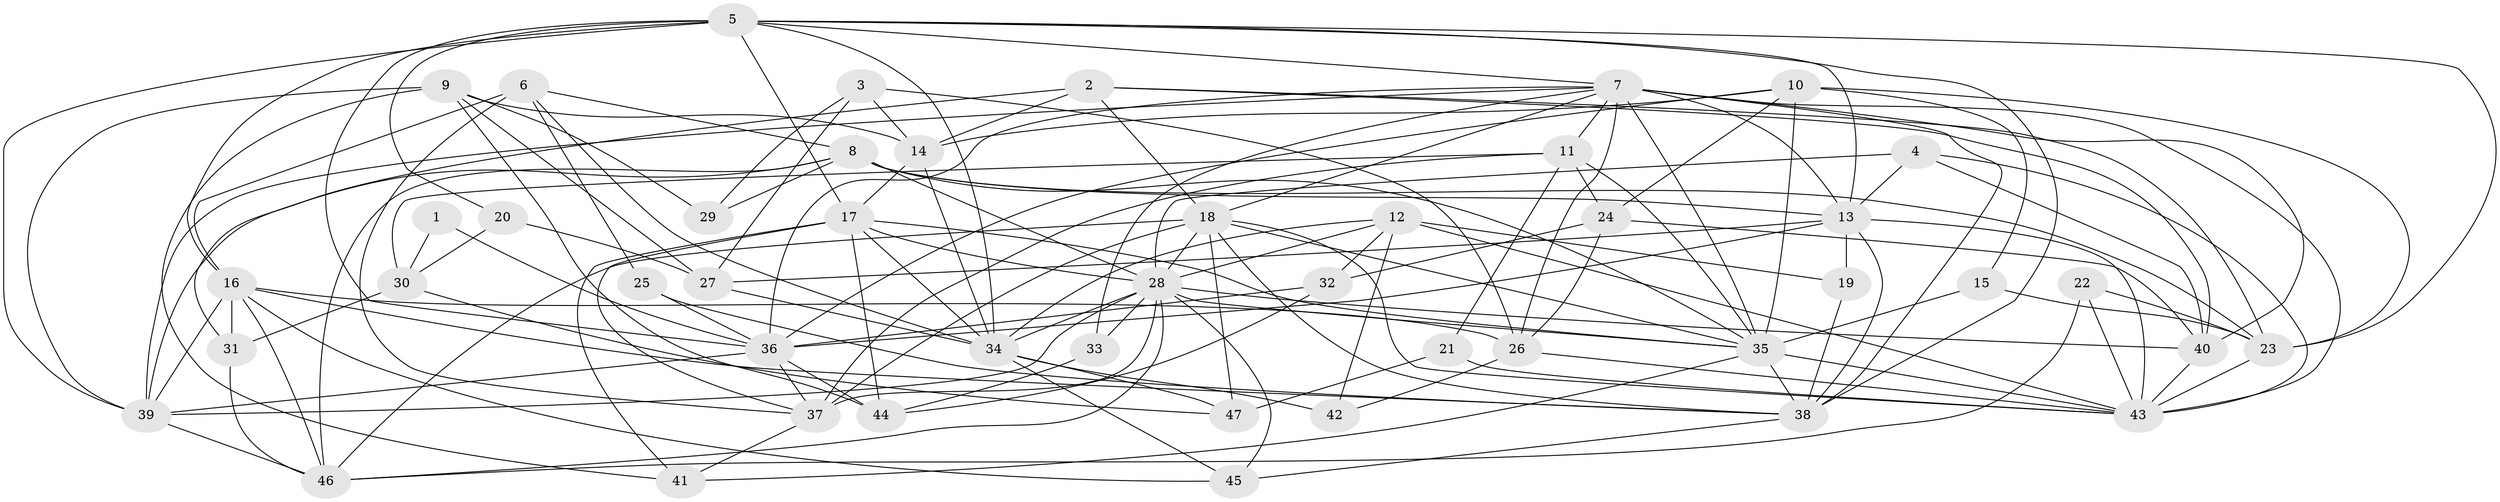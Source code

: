 // original degree distribution, {2: 0.12931034482758622, 3: 0.29310344827586204, 7: 0.02586206896551724, 6: 0.08620689655172414, 4: 0.27586206896551724, 5: 0.15517241379310345, 9: 0.008620689655172414, 8: 0.02586206896551724}
// Generated by graph-tools (version 1.1) at 2025/37/03/04/25 23:37:01]
// undirected, 47 vertices, 143 edges
graph export_dot {
  node [color=gray90,style=filled];
  1;
  2;
  3;
  4;
  5;
  6;
  7;
  8;
  9;
  10;
  11;
  12;
  13;
  14;
  15;
  16;
  17;
  18;
  19;
  20;
  21;
  22;
  23;
  24;
  25;
  26;
  27;
  28;
  29;
  30;
  31;
  32;
  33;
  34;
  35;
  36;
  37;
  38;
  39;
  40;
  41;
  42;
  43;
  44;
  45;
  46;
  47;
  1 -- 30 [weight=1.0];
  1 -- 36 [weight=1.0];
  2 -- 14 [weight=1.0];
  2 -- 18 [weight=1.0];
  2 -- 23 [weight=1.0];
  2 -- 31 [weight=1.0];
  2 -- 40 [weight=1.0];
  3 -- 14 [weight=1.0];
  3 -- 26 [weight=2.0];
  3 -- 27 [weight=2.0];
  3 -- 29 [weight=1.0];
  4 -- 13 [weight=1.0];
  4 -- 28 [weight=1.0];
  4 -- 40 [weight=1.0];
  4 -- 43 [weight=1.0];
  5 -- 7 [weight=1.0];
  5 -- 13 [weight=1.0];
  5 -- 16 [weight=1.0];
  5 -- 17 [weight=2.0];
  5 -- 20 [weight=1.0];
  5 -- 23 [weight=1.0];
  5 -- 34 [weight=1.0];
  5 -- 36 [weight=1.0];
  5 -- 38 [weight=1.0];
  5 -- 39 [weight=2.0];
  6 -- 8 [weight=1.0];
  6 -- 16 [weight=1.0];
  6 -- 25 [weight=1.0];
  6 -- 34 [weight=1.0];
  6 -- 37 [weight=1.0];
  7 -- 11 [weight=1.0];
  7 -- 13 [weight=1.0];
  7 -- 18 [weight=1.0];
  7 -- 26 [weight=1.0];
  7 -- 33 [weight=1.0];
  7 -- 35 [weight=1.0];
  7 -- 36 [weight=1.0];
  7 -- 38 [weight=2.0];
  7 -- 39 [weight=1.0];
  7 -- 40 [weight=1.0];
  7 -- 43 [weight=1.0];
  8 -- 13 [weight=1.0];
  8 -- 23 [weight=1.0];
  8 -- 28 [weight=1.0];
  8 -- 29 [weight=1.0];
  8 -- 35 [weight=1.0];
  8 -- 39 [weight=1.0];
  8 -- 46 [weight=1.0];
  9 -- 14 [weight=1.0];
  9 -- 27 [weight=1.0];
  9 -- 29 [weight=1.0];
  9 -- 39 [weight=1.0];
  9 -- 41 [weight=1.0];
  9 -- 44 [weight=1.0];
  10 -- 14 [weight=1.0];
  10 -- 15 [weight=1.0];
  10 -- 23 [weight=1.0];
  10 -- 24 [weight=1.0];
  10 -- 35 [weight=2.0];
  10 -- 36 [weight=1.0];
  11 -- 21 [weight=1.0];
  11 -- 24 [weight=1.0];
  11 -- 30 [weight=1.0];
  11 -- 35 [weight=1.0];
  11 -- 37 [weight=1.0];
  12 -- 19 [weight=2.0];
  12 -- 28 [weight=1.0];
  12 -- 32 [weight=1.0];
  12 -- 34 [weight=1.0];
  12 -- 42 [weight=1.0];
  12 -- 43 [weight=1.0];
  13 -- 19 [weight=1.0];
  13 -- 27 [weight=1.0];
  13 -- 36 [weight=1.0];
  13 -- 38 [weight=1.0];
  13 -- 43 [weight=1.0];
  14 -- 17 [weight=1.0];
  14 -- 34 [weight=1.0];
  15 -- 23 [weight=1.0];
  15 -- 35 [weight=2.0];
  16 -- 26 [weight=2.0];
  16 -- 31 [weight=1.0];
  16 -- 38 [weight=1.0];
  16 -- 39 [weight=1.0];
  16 -- 45 [weight=1.0];
  16 -- 46 [weight=1.0];
  17 -- 28 [weight=1.0];
  17 -- 34 [weight=1.0];
  17 -- 35 [weight=1.0];
  17 -- 37 [weight=1.0];
  17 -- 41 [weight=1.0];
  17 -- 44 [weight=1.0];
  18 -- 28 [weight=1.0];
  18 -- 35 [weight=1.0];
  18 -- 37 [weight=3.0];
  18 -- 38 [weight=1.0];
  18 -- 43 [weight=1.0];
  18 -- 46 [weight=1.0];
  18 -- 47 [weight=1.0];
  19 -- 38 [weight=1.0];
  20 -- 27 [weight=1.0];
  20 -- 30 [weight=1.0];
  21 -- 43 [weight=1.0];
  21 -- 47 [weight=1.0];
  22 -- 23 [weight=1.0];
  22 -- 43 [weight=1.0];
  22 -- 46 [weight=1.0];
  23 -- 43 [weight=2.0];
  24 -- 26 [weight=1.0];
  24 -- 32 [weight=1.0];
  24 -- 40 [weight=1.0];
  25 -- 36 [weight=1.0];
  25 -- 38 [weight=1.0];
  26 -- 42 [weight=1.0];
  26 -- 43 [weight=1.0];
  27 -- 34 [weight=3.0];
  28 -- 33 [weight=2.0];
  28 -- 34 [weight=1.0];
  28 -- 35 [weight=1.0];
  28 -- 37 [weight=1.0];
  28 -- 39 [weight=1.0];
  28 -- 40 [weight=1.0];
  28 -- 45 [weight=1.0];
  28 -- 46 [weight=1.0];
  30 -- 31 [weight=1.0];
  30 -- 47 [weight=1.0];
  31 -- 46 [weight=1.0];
  32 -- 36 [weight=1.0];
  32 -- 44 [weight=1.0];
  33 -- 44 [weight=1.0];
  34 -- 42 [weight=2.0];
  34 -- 45 [weight=1.0];
  34 -- 47 [weight=1.0];
  35 -- 38 [weight=1.0];
  35 -- 41 [weight=1.0];
  35 -- 43 [weight=1.0];
  36 -- 37 [weight=1.0];
  36 -- 39 [weight=1.0];
  36 -- 44 [weight=1.0];
  37 -- 41 [weight=1.0];
  38 -- 45 [weight=1.0];
  39 -- 46 [weight=1.0];
  40 -- 43 [weight=1.0];
}
